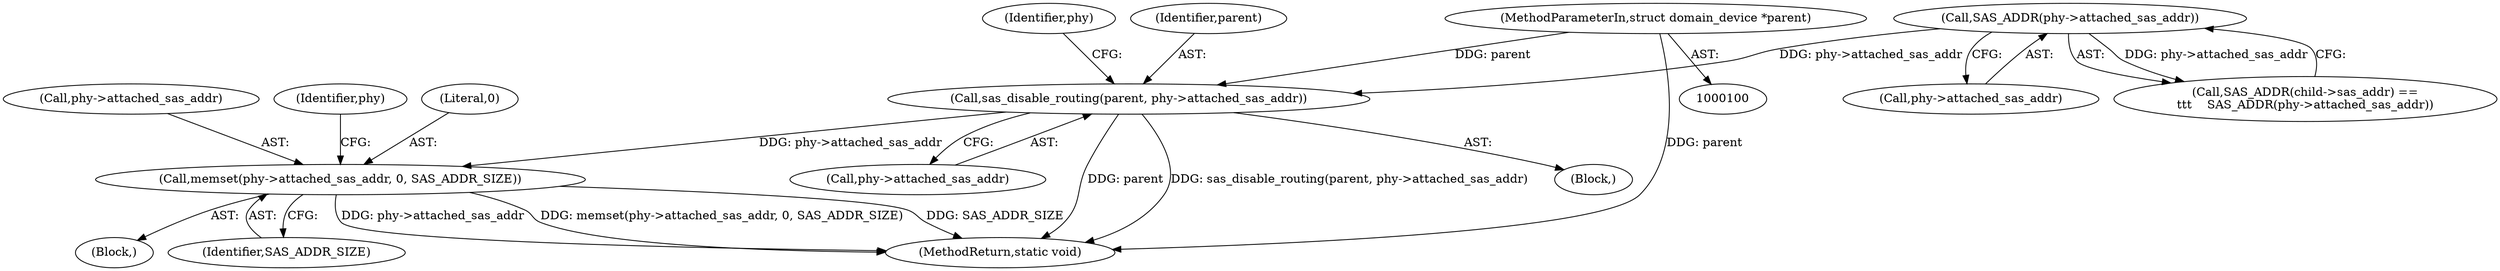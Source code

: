 digraph "0_linux_0558f33c06bb910e2879e355192227a8e8f0219d_8@pointer" {
"1000175" [label="(Call,sas_disable_routing(parent, phy->attached_sas_addr))"];
"1000101" [label="(MethodParameterIn,struct domain_device *parent)"];
"1000137" [label="(Call,SAS_ADDR(phy->attached_sas_addr))"];
"1000180" [label="(Call,memset(phy->attached_sas_addr, 0, SAS_ADDR_SIZE))"];
"1000182" [label="(Identifier,phy)"];
"1000129" [label="(Block,)"];
"1000176" [label="(Identifier,parent)"];
"1000180" [label="(Call,memset(phy->attached_sas_addr, 0, SAS_ADDR_SIZE))"];
"1000104" [label="(Block,)"];
"1000175" [label="(Call,sas_disable_routing(parent, phy->attached_sas_addr))"];
"1000132" [label="(Call,SAS_ADDR(child->sas_addr) ==\n\t\t\t    SAS_ADDR(phy->attached_sas_addr))"];
"1000188" [label="(Identifier,phy)"];
"1000220" [label="(MethodReturn,static void)"];
"1000184" [label="(Literal,0)"];
"1000185" [label="(Identifier,SAS_ADDR_SIZE)"];
"1000101" [label="(MethodParameterIn,struct domain_device *parent)"];
"1000138" [label="(Call,phy->attached_sas_addr)"];
"1000177" [label="(Call,phy->attached_sas_addr)"];
"1000181" [label="(Call,phy->attached_sas_addr)"];
"1000137" [label="(Call,SAS_ADDR(phy->attached_sas_addr))"];
"1000175" -> "1000129"  [label="AST: "];
"1000175" -> "1000177"  [label="CFG: "];
"1000176" -> "1000175"  [label="AST: "];
"1000177" -> "1000175"  [label="AST: "];
"1000182" -> "1000175"  [label="CFG: "];
"1000175" -> "1000220"  [label="DDG: parent"];
"1000175" -> "1000220"  [label="DDG: sas_disable_routing(parent, phy->attached_sas_addr)"];
"1000101" -> "1000175"  [label="DDG: parent"];
"1000137" -> "1000175"  [label="DDG: phy->attached_sas_addr"];
"1000175" -> "1000180"  [label="DDG: phy->attached_sas_addr"];
"1000101" -> "1000100"  [label="AST: "];
"1000101" -> "1000220"  [label="DDG: parent"];
"1000137" -> "1000132"  [label="AST: "];
"1000137" -> "1000138"  [label="CFG: "];
"1000138" -> "1000137"  [label="AST: "];
"1000132" -> "1000137"  [label="CFG: "];
"1000137" -> "1000132"  [label="DDG: phy->attached_sas_addr"];
"1000180" -> "1000104"  [label="AST: "];
"1000180" -> "1000185"  [label="CFG: "];
"1000181" -> "1000180"  [label="AST: "];
"1000184" -> "1000180"  [label="AST: "];
"1000185" -> "1000180"  [label="AST: "];
"1000188" -> "1000180"  [label="CFG: "];
"1000180" -> "1000220"  [label="DDG: SAS_ADDR_SIZE"];
"1000180" -> "1000220"  [label="DDG: phy->attached_sas_addr"];
"1000180" -> "1000220"  [label="DDG: memset(phy->attached_sas_addr, 0, SAS_ADDR_SIZE)"];
}
